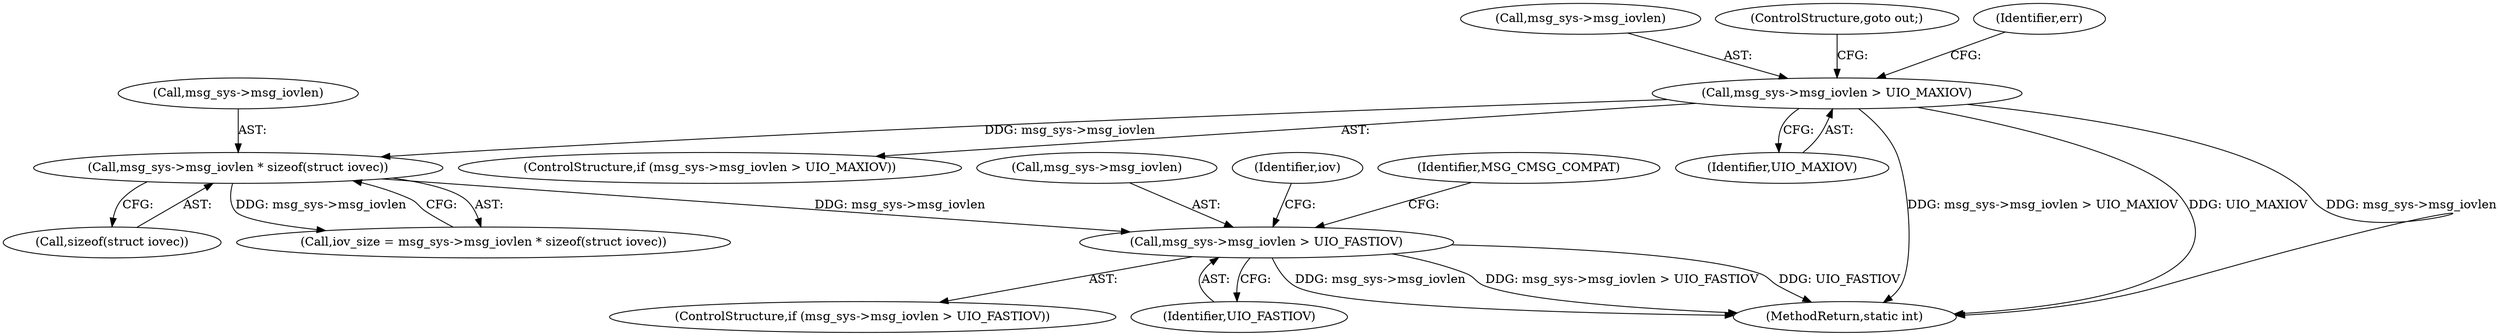 digraph "0_linux_bc909d9ddbf7778371e36a651d6e4194b1cc7d4c@pointer" {
"1000187" [label="(Call,msg_sys->msg_iovlen > UIO_FASTIOV)"];
"1000180" [label="(Call,msg_sys->msg_iovlen * sizeof(struct iovec))"];
"1000168" [label="(Call,msg_sys->msg_iovlen > UIO_MAXIOV)"];
"1000187" [label="(Call,msg_sys->msg_iovlen > UIO_FASTIOV)"];
"1000188" [label="(Call,msg_sys->msg_iovlen)"];
"1000186" [label="(ControlStructure,if (msg_sys->msg_iovlen > UIO_FASTIOV))"];
"1000168" [label="(Call,msg_sys->msg_iovlen > UIO_MAXIOV)"];
"1000194" [label="(Identifier,iov)"];
"1000178" [label="(Call,iov_size = msg_sys->msg_iovlen * sizeof(struct iovec))"];
"1000184" [label="(Call,sizeof(struct iovec))"];
"1000167" [label="(ControlStructure,if (msg_sys->msg_iovlen > UIO_MAXIOV))"];
"1000169" [label="(Call,msg_sys->msg_iovlen)"];
"1000180" [label="(Call,msg_sys->msg_iovlen * sizeof(struct iovec))"];
"1000173" [label="(ControlStructure,goto out;)"];
"1000440" [label="(MethodReturn,static int)"];
"1000172" [label="(Identifier,UIO_MAXIOV)"];
"1000181" [label="(Call,msg_sys->msg_iovlen)"];
"1000175" [label="(Identifier,err)"];
"1000191" [label="(Identifier,UIO_FASTIOV)"];
"1000207" [label="(Identifier,MSG_CMSG_COMPAT)"];
"1000187" -> "1000186"  [label="AST: "];
"1000187" -> "1000191"  [label="CFG: "];
"1000188" -> "1000187"  [label="AST: "];
"1000191" -> "1000187"  [label="AST: "];
"1000194" -> "1000187"  [label="CFG: "];
"1000207" -> "1000187"  [label="CFG: "];
"1000187" -> "1000440"  [label="DDG: msg_sys->msg_iovlen"];
"1000187" -> "1000440"  [label="DDG: msg_sys->msg_iovlen > UIO_FASTIOV"];
"1000187" -> "1000440"  [label="DDG: UIO_FASTIOV"];
"1000180" -> "1000187"  [label="DDG: msg_sys->msg_iovlen"];
"1000180" -> "1000178"  [label="AST: "];
"1000180" -> "1000184"  [label="CFG: "];
"1000181" -> "1000180"  [label="AST: "];
"1000184" -> "1000180"  [label="AST: "];
"1000178" -> "1000180"  [label="CFG: "];
"1000180" -> "1000178"  [label="DDG: msg_sys->msg_iovlen"];
"1000168" -> "1000180"  [label="DDG: msg_sys->msg_iovlen"];
"1000168" -> "1000167"  [label="AST: "];
"1000168" -> "1000172"  [label="CFG: "];
"1000169" -> "1000168"  [label="AST: "];
"1000172" -> "1000168"  [label="AST: "];
"1000173" -> "1000168"  [label="CFG: "];
"1000175" -> "1000168"  [label="CFG: "];
"1000168" -> "1000440"  [label="DDG: msg_sys->msg_iovlen > UIO_MAXIOV"];
"1000168" -> "1000440"  [label="DDG: UIO_MAXIOV"];
"1000168" -> "1000440"  [label="DDG: msg_sys->msg_iovlen"];
}
